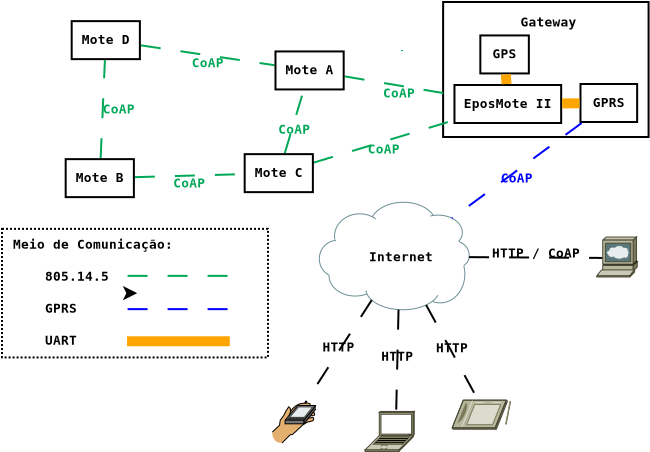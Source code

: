 <?xml version="1.0" encoding="UTF-8"?>
<dia:diagram xmlns:dia="http://www.lysator.liu.se/~alla/dia/">
  <dia:layer name="Background" visible="true" active="true">
    <dia:object type="Cisco - Laptop" version="1" id="O0">
      <dia:attribute name="obj_pos">
        <dia:point val="18.52,28.2"/>
      </dia:attribute>
      <dia:attribute name="obj_bb">
        <dia:rectangle val="18.518,28.199;20.982,30.201"/>
      </dia:attribute>
      <dia:attribute name="meta">
        <dia:composite type="dict"/>
      </dia:attribute>
      <dia:attribute name="elem_corner">
        <dia:point val="18.52,28.2"/>
      </dia:attribute>
      <dia:attribute name="elem_width">
        <dia:real val="2.461"/>
      </dia:attribute>
      <dia:attribute name="elem_height">
        <dia:real val="2"/>
      </dia:attribute>
      <dia:attribute name="line_width">
        <dia:real val="0.1"/>
      </dia:attribute>
      <dia:attribute name="line_colour">
        <dia:color val="#000000"/>
      </dia:attribute>
      <dia:attribute name="fill_colour">
        <dia:color val="#ffffff"/>
      </dia:attribute>
      <dia:attribute name="show_background">
        <dia:boolean val="true"/>
      </dia:attribute>
      <dia:attribute name="line_style">
        <dia:enum val="0"/>
        <dia:real val="1"/>
      </dia:attribute>
      <dia:attribute name="flip_horizontal">
        <dia:boolean val="false"/>
      </dia:attribute>
      <dia:attribute name="flip_vertical">
        <dia:boolean val="false"/>
      </dia:attribute>
      <dia:attribute name="subscale">
        <dia:real val="1"/>
      </dia:attribute>
    </dia:object>
    <dia:object type="Cisco - Cloud White" version="1" id="O1">
      <dia:attribute name="obj_pos">
        <dia:point val="16.239,17.742"/>
      </dia:attribute>
      <dia:attribute name="obj_bb">
        <dia:rectangle val="16.238,17.741;23.732,23.117"/>
      </dia:attribute>
      <dia:attribute name="meta">
        <dia:composite type="dict"/>
      </dia:attribute>
      <dia:attribute name="elem_corner">
        <dia:point val="16.239,17.742"/>
      </dia:attribute>
      <dia:attribute name="elem_width">
        <dia:real val="7.492"/>
      </dia:attribute>
      <dia:attribute name="elem_height">
        <dia:real val="5.374"/>
      </dia:attribute>
      <dia:attribute name="line_width">
        <dia:real val="0.1"/>
      </dia:attribute>
      <dia:attribute name="line_colour">
        <dia:color val="#000000"/>
      </dia:attribute>
      <dia:attribute name="fill_colour">
        <dia:color val="#ffffff"/>
      </dia:attribute>
      <dia:attribute name="show_background">
        <dia:boolean val="true"/>
      </dia:attribute>
      <dia:attribute name="line_style">
        <dia:enum val="0"/>
        <dia:real val="1"/>
      </dia:attribute>
      <dia:attribute name="flip_horizontal">
        <dia:boolean val="false"/>
      </dia:attribute>
      <dia:attribute name="flip_vertical">
        <dia:boolean val="false"/>
      </dia:attribute>
      <dia:attribute name="subscale">
        <dia:real val="1"/>
      </dia:attribute>
    </dia:object>
    <dia:object type="Standard - Line" version="0" id="O2">
      <dia:attribute name="obj_pos">
        <dia:point val="5.303,15.536"/>
      </dia:attribute>
      <dia:attribute name="obj_bb">
        <dia:rectangle val="5.251,10.582;5.569,15.588"/>
      </dia:attribute>
      <dia:attribute name="conn_endpoints">
        <dia:point val="5.303,15.536"/>
        <dia:point val="5.517,10.634"/>
      </dia:attribute>
      <dia:attribute name="numcp">
        <dia:int val="1"/>
      </dia:attribute>
      <dia:attribute name="line_color">
        <dia:color val="#00a858"/>
      </dia:attribute>
      <dia:attribute name="line_style">
        <dia:enum val="1"/>
      </dia:attribute>
      <dia:connections>
        <dia:connection handle="0" to="O25" connection="16"/>
        <dia:connection handle="1" to="O24" connection="16"/>
      </dia:connections>
    </dia:object>
    <dia:object type="Standard - Line" version="0" id="O3">
      <dia:attribute name="obj_pos">
        <dia:point val="7.015,16.486"/>
      </dia:attribute>
      <dia:attribute name="obj_bb">
        <dia:rectangle val="6.964,16.283;12.506,16.537"/>
      </dia:attribute>
      <dia:attribute name="conn_endpoints">
        <dia:point val="7.015,16.486"/>
        <dia:point val="12.455,16.334"/>
      </dia:attribute>
      <dia:attribute name="numcp">
        <dia:int val="1"/>
      </dia:attribute>
      <dia:attribute name="line_color">
        <dia:color val="#00a858"/>
      </dia:attribute>
      <dia:attribute name="line_style">
        <dia:enum val="1"/>
      </dia:attribute>
      <dia:connections>
        <dia:connection handle="0" to="O25" connection="16"/>
        <dia:connection handle="1" to="O26" connection="16"/>
      </dia:connections>
    </dia:object>
    <dia:object type="Standard - Line" version="0" id="O4">
      <dia:attribute name="obj_pos">
        <dia:point val="7.315,9.896"/>
      </dia:attribute>
      <dia:attribute name="obj_bb">
        <dia:rectangle val="7.258,9.839;14.052,10.946"/>
      </dia:attribute>
      <dia:attribute name="conn_endpoints">
        <dia:point val="7.315,9.896"/>
        <dia:point val="13.995,10.889"/>
      </dia:attribute>
      <dia:attribute name="numcp">
        <dia:int val="1"/>
      </dia:attribute>
      <dia:attribute name="line_color">
        <dia:color val="#00a858"/>
      </dia:attribute>
      <dia:attribute name="line_style">
        <dia:enum val="1"/>
      </dia:attribute>
      <dia:connections>
        <dia:connection handle="0" to="O24" connection="16"/>
        <dia:connection handle="1" to="O23" connection="16"/>
      </dia:connections>
    </dia:object>
    <dia:object type="Standard - Line" version="0" id="O5">
      <dia:attribute name="obj_pos">
        <dia:point val="20.197,23.11"/>
      </dia:attribute>
      <dia:attribute name="obj_bb">
        <dia:rectangle val="20.029,23.059;20.248,28.259"/>
      </dia:attribute>
      <dia:attribute name="conn_endpoints">
        <dia:point val="20.197,23.11"/>
        <dia:point val="20.08,28.207"/>
      </dia:attribute>
      <dia:attribute name="numcp">
        <dia:int val="1"/>
      </dia:attribute>
      <dia:attribute name="line_style">
        <dia:enum val="1"/>
      </dia:attribute>
      <dia:connections>
        <dia:connection handle="0" to="O1" connection="14"/>
        <dia:connection handle="1" to="O0" connection="8"/>
      </dia:connections>
    </dia:object>
    <dia:object type="Standard - Text" version="1" id="O6">
      <dia:attribute name="obj_pos">
        <dia:point val="20.258,20.464"/>
      </dia:attribute>
      <dia:attribute name="obj_bb">
        <dia:rectangle val="18.718,20.09;21.798,20.838"/>
      </dia:attribute>
      <dia:attribute name="text">
        <dia:composite type="text">
          <dia:attribute name="string">
            <dia:string>#Internet#</dia:string>
          </dia:attribute>
          <dia:attribute name="font">
            <dia:font family="monospace" style="80" name="Courier-Bold"/>
          </dia:attribute>
          <dia:attribute name="height">
            <dia:real val="0.8"/>
          </dia:attribute>
          <dia:attribute name="pos">
            <dia:point val="20.258,20.685"/>
          </dia:attribute>
          <dia:attribute name="color">
            <dia:color val="#000000"/>
          </dia:attribute>
          <dia:attribute name="alignment">
            <dia:enum val="1"/>
          </dia:attribute>
        </dia:composite>
      </dia:attribute>
      <dia:attribute name="valign">
        <dia:enum val="2"/>
      </dia:attribute>
      <dia:connections>
        <dia:connection handle="0" to="O1" connection="14"/>
      </dia:connections>
    </dia:object>
    <dia:object type="Standard - Box" version="0" id="O7">
      <dia:attribute name="obj_pos">
        <dia:point val="22.427,7.728"/>
      </dia:attribute>
      <dia:attribute name="obj_bb">
        <dia:rectangle val="22.377,7.678;32.75,14.528"/>
      </dia:attribute>
      <dia:attribute name="elem_corner">
        <dia:point val="22.427,7.728"/>
      </dia:attribute>
      <dia:attribute name="elem_width">
        <dia:real val="10.273"/>
      </dia:attribute>
      <dia:attribute name="elem_height">
        <dia:real val="6.75"/>
      </dia:attribute>
      <dia:attribute name="show_background">
        <dia:boolean val="true"/>
      </dia:attribute>
    </dia:object>
    <dia:object type="Flowchart - Box" version="0" id="O8">
      <dia:attribute name="obj_pos">
        <dia:point val="29.295,11.828"/>
      </dia:attribute>
      <dia:attribute name="obj_bb">
        <dia:rectangle val="29.245,11.778;32.178,13.778"/>
      </dia:attribute>
      <dia:attribute name="elem_corner">
        <dia:point val="29.295,11.828"/>
      </dia:attribute>
      <dia:attribute name="elem_width">
        <dia:real val="2.833"/>
      </dia:attribute>
      <dia:attribute name="elem_height">
        <dia:real val="1.9"/>
      </dia:attribute>
      <dia:attribute name="border_width">
        <dia:real val="0.1"/>
      </dia:attribute>
      <dia:attribute name="show_background">
        <dia:boolean val="true"/>
      </dia:attribute>
      <dia:attribute name="padding">
        <dia:real val="0.5"/>
      </dia:attribute>
      <dia:attribute name="text">
        <dia:composite type="text">
          <dia:attribute name="string">
            <dia:string>#GPRS#</dia:string>
          </dia:attribute>
          <dia:attribute name="font">
            <dia:font family="monospace" style="80" name="Courier-Bold"/>
          </dia:attribute>
          <dia:attribute name="height">
            <dia:real val="0.8"/>
          </dia:attribute>
          <dia:attribute name="pos">
            <dia:point val="30.712,12.973"/>
          </dia:attribute>
          <dia:attribute name="color">
            <dia:color val="#000000"/>
          </dia:attribute>
          <dia:attribute name="alignment">
            <dia:enum val="1"/>
          </dia:attribute>
        </dia:composite>
      </dia:attribute>
    </dia:object>
    <dia:object type="Flowchart - Box" version="0" id="O9">
      <dia:attribute name="obj_pos">
        <dia:point val="22.994,11.878"/>
      </dia:attribute>
      <dia:attribute name="obj_bb">
        <dia:rectangle val="22.944,11.828;28.379,13.828"/>
      </dia:attribute>
      <dia:attribute name="elem_corner">
        <dia:point val="22.994,11.878"/>
      </dia:attribute>
      <dia:attribute name="elem_width">
        <dia:real val="5.335"/>
      </dia:attribute>
      <dia:attribute name="elem_height">
        <dia:real val="1.9"/>
      </dia:attribute>
      <dia:attribute name="border_width">
        <dia:real val="0.1"/>
      </dia:attribute>
      <dia:attribute name="show_background">
        <dia:boolean val="true"/>
      </dia:attribute>
      <dia:attribute name="padding">
        <dia:real val="0.5"/>
      </dia:attribute>
      <dia:attribute name="text">
        <dia:composite type="text">
          <dia:attribute name="string">
            <dia:string>#EposMote II#</dia:string>
          </dia:attribute>
          <dia:attribute name="font">
            <dia:font family="monospace" style="80" name="Courier-Bold"/>
          </dia:attribute>
          <dia:attribute name="height">
            <dia:real val="0.8"/>
          </dia:attribute>
          <dia:attribute name="pos">
            <dia:point val="25.662,13.023"/>
          </dia:attribute>
          <dia:attribute name="color">
            <dia:color val="#000000"/>
          </dia:attribute>
          <dia:attribute name="alignment">
            <dia:enum val="1"/>
          </dia:attribute>
        </dia:composite>
      </dia:attribute>
    </dia:object>
    <dia:object type="Standard - Line" version="0" id="O10">
      <dia:attribute name="obj_pos">
        <dia:point val="29.246,12.793"/>
      </dia:attribute>
      <dia:attribute name="obj_bb">
        <dia:rectangle val="28.127,12.54;29.498,13.054"/>
      </dia:attribute>
      <dia:attribute name="conn_endpoints">
        <dia:point val="29.246,12.793"/>
        <dia:point val="28.379,12.801"/>
      </dia:attribute>
      <dia:attribute name="numcp">
        <dia:int val="1"/>
      </dia:attribute>
      <dia:attribute name="line_color">
        <dia:color val="#ffa500"/>
      </dia:attribute>
      <dia:attribute name="line_width">
        <dia:real val="0.5"/>
      </dia:attribute>
      <dia:connections>
        <dia:connection handle="0" to="O8" connection="16"/>
        <dia:connection handle="1" to="O9" connection="16"/>
      </dia:connections>
    </dia:object>
    <dia:object type="Standard - Text" version="1" id="O11">
      <dia:attribute name="obj_pos">
        <dia:point val="27.694,9.103"/>
      </dia:attribute>
      <dia:attribute name="obj_bb">
        <dia:rectangle val="26.347,8.356;29.042,9.103"/>
      </dia:attribute>
      <dia:attribute name="text">
        <dia:composite type="text">
          <dia:attribute name="string">
            <dia:string>#Gateway#</dia:string>
          </dia:attribute>
          <dia:attribute name="font">
            <dia:font family="monospace" style="80" name="Courier-Bold"/>
          </dia:attribute>
          <dia:attribute name="height">
            <dia:real val="0.8"/>
          </dia:attribute>
          <dia:attribute name="pos">
            <dia:point val="27.694,8.951"/>
          </dia:attribute>
          <dia:attribute name="color">
            <dia:color val="#000000"/>
          </dia:attribute>
          <dia:attribute name="alignment">
            <dia:enum val="1"/>
          </dia:attribute>
        </dia:composite>
      </dia:attribute>
      <dia:attribute name="valign">
        <dia:enum val="1"/>
      </dia:attribute>
    </dia:object>
    <dia:object type="Standard - Line" version="0" id="O12">
      <dia:attribute name="obj_pos">
        <dia:point val="14.51,15.286"/>
      </dia:attribute>
      <dia:attribute name="obj_bb">
        <dia:rectangle val="14.447,12.087;15.513,15.348"/>
      </dia:attribute>
      <dia:attribute name="conn_endpoints">
        <dia:point val="14.51,15.286"/>
        <dia:point val="15.45,12.149"/>
      </dia:attribute>
      <dia:attribute name="numcp">
        <dia:int val="1"/>
      </dia:attribute>
      <dia:attribute name="line_color">
        <dia:color val="#00a858"/>
      </dia:attribute>
      <dia:attribute name="line_style">
        <dia:enum val="1"/>
      </dia:attribute>
      <dia:connections>
        <dia:connection handle="0" to="O26" connection="16"/>
        <dia:connection handle="1" to="O23" connection="16"/>
      </dia:connections>
    </dia:object>
    <dia:object type="Standard - Line" version="0" id="O13">
      <dia:attribute name="obj_pos">
        <dia:point val="15.96,15.757"/>
      </dia:attribute>
      <dia:attribute name="obj_bb">
        <dia:rectangle val="15.898,13.584;23.012,15.819"/>
      </dia:attribute>
      <dia:attribute name="conn_endpoints">
        <dia:point val="15.96,15.757"/>
        <dia:point val="22.95,13.647"/>
      </dia:attribute>
      <dia:attribute name="numcp">
        <dia:int val="1"/>
      </dia:attribute>
      <dia:attribute name="line_color">
        <dia:color val="#00a858"/>
      </dia:attribute>
      <dia:attribute name="line_style">
        <dia:enum val="1"/>
      </dia:attribute>
      <dia:connections>
        <dia:connection handle="0" to="O26" connection="16"/>
        <dia:connection handle="1" to="O9" connection="16"/>
      </dia:connections>
    </dia:object>
    <dia:object type="Standard - Line" version="0" id="O14">
      <dia:attribute name="obj_pos">
        <dia:point val="17.505,11.447"/>
      </dia:attribute>
      <dia:attribute name="obj_bb">
        <dia:rectangle val="17.447,11.389;23.002,12.426"/>
      </dia:attribute>
      <dia:attribute name="conn_endpoints">
        <dia:point val="17.505,11.447"/>
        <dia:point val="22.944,12.368"/>
      </dia:attribute>
      <dia:attribute name="numcp">
        <dia:int val="1"/>
      </dia:attribute>
      <dia:attribute name="line_color">
        <dia:color val="#00a858"/>
      </dia:attribute>
      <dia:attribute name="line_style">
        <dia:enum val="1"/>
      </dia:attribute>
      <dia:connections>
        <dia:connection handle="0" to="O23" connection="16"/>
        <dia:connection handle="1" to="O9" connection="16"/>
      </dia:connections>
    </dia:object>
    <dia:object type="Standard - Line" version="0" id="O15">
      <dia:attribute name="obj_pos">
        <dia:point val="29.353,13.777"/>
      </dia:attribute>
      <dia:attribute name="obj_bb">
        <dia:rectangle val="22.803,13.707;29.423,18.611"/>
      </dia:attribute>
      <dia:attribute name="conn_endpoints">
        <dia:point val="29.353,13.777"/>
        <dia:point val="22.873,18.541"/>
      </dia:attribute>
      <dia:attribute name="numcp">
        <dia:int val="1"/>
      </dia:attribute>
      <dia:attribute name="line_color">
        <dia:color val="#0000ff"/>
      </dia:attribute>
      <dia:attribute name="line_style">
        <dia:enum val="1"/>
      </dia:attribute>
      <dia:connections>
        <dia:connection handle="0" to="O8" connection="16"/>
        <dia:connection handle="1" to="O1" connection="14"/>
      </dia:connections>
    </dia:object>
    <dia:object type="Standard - Line" version="0" id="O16">
      <dia:attribute name="obj_pos">
        <dia:point val="20.371,10.133"/>
      </dia:attribute>
      <dia:attribute name="obj_bb">
        <dia:rectangle val="20.321,10.083;20.421,10.233"/>
      </dia:attribute>
      <dia:attribute name="conn_endpoints">
        <dia:point val="20.371,10.133"/>
        <dia:point val="20.371,10.183"/>
      </dia:attribute>
      <dia:attribute name="numcp">
        <dia:int val="1"/>
      </dia:attribute>
      <dia:attribute name="line_color">
        <dia:color val="#00a858"/>
      </dia:attribute>
      <dia:attribute name="line_style">
        <dia:enum val="1"/>
      </dia:attribute>
    </dia:object>
    <dia:object type="Standard - Box" version="0" id="O17">
      <dia:attribute name="obj_pos">
        <dia:point val="0.371,19.071"/>
      </dia:attribute>
      <dia:attribute name="obj_bb">
        <dia:rectangle val="0.321,19.021;13.721,25.55"/>
      </dia:attribute>
      <dia:attribute name="elem_corner">
        <dia:point val="0.371,19.071"/>
      </dia:attribute>
      <dia:attribute name="elem_width">
        <dia:real val="13.3"/>
      </dia:attribute>
      <dia:attribute name="elem_height">
        <dia:real val="6.429"/>
      </dia:attribute>
      <dia:attribute name="show_background">
        <dia:boolean val="true"/>
      </dia:attribute>
      <dia:attribute name="line_style">
        <dia:enum val="4"/>
      </dia:attribute>
    </dia:object>
    <dia:object type="Standard - Text" version="1" id="O18">
      <dia:attribute name="obj_pos">
        <dia:point val="7.021,22.285"/>
      </dia:attribute>
      <dia:attribute name="obj_bb">
        <dia:rectangle val="7.021,21.69;7.021,22.438"/>
      </dia:attribute>
      <dia:attribute name="text">
        <dia:composite type="text">
          <dia:attribute name="string">
            <dia:string>##</dia:string>
          </dia:attribute>
          <dia:attribute name="font">
            <dia:font family="sans" style="0" name="Helvetica"/>
          </dia:attribute>
          <dia:attribute name="height">
            <dia:real val="0.8"/>
          </dia:attribute>
          <dia:attribute name="pos">
            <dia:point val="7.021,22.285"/>
          </dia:attribute>
          <dia:attribute name="color">
            <dia:color val="#000000"/>
          </dia:attribute>
          <dia:attribute name="alignment">
            <dia:enum val="0"/>
          </dia:attribute>
        </dia:composite>
      </dia:attribute>
      <dia:attribute name="valign">
        <dia:enum val="3"/>
      </dia:attribute>
      <dia:connections>
        <dia:connection handle="0" to="O17" connection="8"/>
      </dia:connections>
    </dia:object>
    <dia:object type="Standard - Text" version="1" id="O19">
      <dia:attribute name="obj_pos">
        <dia:point val="0.921,20.071"/>
      </dia:attribute>
      <dia:attribute name="obj_bb">
        <dia:rectangle val="0.921,19.476;8.621,25.023"/>
      </dia:attribute>
      <dia:attribute name="text">
        <dia:composite type="text">
          <dia:attribute name="string">
            <dia:string>#Meio de Comunicação:

    805.14.5

    GPRS

    UART#</dia:string>
          </dia:attribute>
          <dia:attribute name="font">
            <dia:font family="monospace" style="80" name="Courier-Bold"/>
          </dia:attribute>
          <dia:attribute name="height">
            <dia:real val="0.8"/>
          </dia:attribute>
          <dia:attribute name="pos">
            <dia:point val="0.921,20.071"/>
          </dia:attribute>
          <dia:attribute name="color">
            <dia:color val="#000000"/>
          </dia:attribute>
          <dia:attribute name="alignment">
            <dia:enum val="0"/>
          </dia:attribute>
        </dia:composite>
      </dia:attribute>
      <dia:attribute name="valign">
        <dia:enum val="3"/>
      </dia:attribute>
    </dia:object>
    <dia:object type="Standard - Line" version="0" id="O20">
      <dia:attribute name="obj_pos">
        <dia:point val="6.622,24.691"/>
      </dia:attribute>
      <dia:attribute name="obj_bb">
        <dia:rectangle val="6.372,24.44;12.011,24.941"/>
      </dia:attribute>
      <dia:attribute name="conn_endpoints">
        <dia:point val="6.622,24.691"/>
        <dia:point val="11.761,24.69"/>
      </dia:attribute>
      <dia:attribute name="numcp">
        <dia:int val="1"/>
      </dia:attribute>
      <dia:attribute name="line_color">
        <dia:color val="#ffa500"/>
      </dia:attribute>
      <dia:attribute name="line_width">
        <dia:real val="0.5"/>
      </dia:attribute>
    </dia:object>
    <dia:object type="Standard - Line" version="0" id="O21">
      <dia:attribute name="obj_pos">
        <dia:point val="6.651,23.084"/>
      </dia:attribute>
      <dia:attribute name="obj_bb">
        <dia:rectangle val="6.601,23.033;11.841,23.134"/>
      </dia:attribute>
      <dia:attribute name="conn_endpoints">
        <dia:point val="6.651,23.084"/>
        <dia:point val="11.79,23.083"/>
      </dia:attribute>
      <dia:attribute name="numcp">
        <dia:int val="1"/>
      </dia:attribute>
      <dia:attribute name="line_color">
        <dia:color val="#0000ff"/>
      </dia:attribute>
      <dia:attribute name="line_style">
        <dia:enum val="1"/>
      </dia:attribute>
    </dia:object>
    <dia:object type="Standard - Line" version="0" id="O22">
      <dia:attribute name="obj_pos">
        <dia:point val="6.651,21.422"/>
      </dia:attribute>
      <dia:attribute name="obj_bb">
        <dia:rectangle val="6.601,21.371;11.841,21.472"/>
      </dia:attribute>
      <dia:attribute name="conn_endpoints">
        <dia:point val="6.651,21.422"/>
        <dia:point val="11.79,21.421"/>
      </dia:attribute>
      <dia:attribute name="numcp">
        <dia:int val="1"/>
      </dia:attribute>
      <dia:attribute name="line_color">
        <dia:color val="#00a858"/>
      </dia:attribute>
      <dia:attribute name="line_style">
        <dia:enum val="1"/>
      </dia:attribute>
    </dia:object>
    <dia:object type="Flowchart - Box" version="0" id="O23">
      <dia:attribute name="obj_pos">
        <dia:point val="14.045,10.2"/>
      </dia:attribute>
      <dia:attribute name="obj_bb">
        <dia:rectangle val="13.995,10.15;17.505,12.15"/>
      </dia:attribute>
      <dia:attribute name="elem_corner">
        <dia:point val="14.045,10.2"/>
      </dia:attribute>
      <dia:attribute name="elem_width">
        <dia:real val="3.41"/>
      </dia:attribute>
      <dia:attribute name="elem_height">
        <dia:real val="1.9"/>
      </dia:attribute>
      <dia:attribute name="border_width">
        <dia:real val="0.1"/>
      </dia:attribute>
      <dia:attribute name="show_background">
        <dia:boolean val="true"/>
      </dia:attribute>
      <dia:attribute name="padding">
        <dia:real val="0.5"/>
      </dia:attribute>
      <dia:attribute name="text">
        <dia:composite type="text">
          <dia:attribute name="string">
            <dia:string>#Mote A#</dia:string>
          </dia:attribute>
          <dia:attribute name="font">
            <dia:font family="monospace" style="80" name="Courier-Bold"/>
          </dia:attribute>
          <dia:attribute name="height">
            <dia:real val="0.8"/>
          </dia:attribute>
          <dia:attribute name="pos">
            <dia:point val="15.75,11.345"/>
          </dia:attribute>
          <dia:attribute name="color">
            <dia:color val="#000000"/>
          </dia:attribute>
          <dia:attribute name="alignment">
            <dia:enum val="1"/>
          </dia:attribute>
        </dia:composite>
      </dia:attribute>
    </dia:object>
    <dia:object type="Flowchart - Box" version="0" id="O24">
      <dia:attribute name="obj_pos">
        <dia:point val="3.855,8.685"/>
      </dia:attribute>
      <dia:attribute name="obj_bb">
        <dia:rectangle val="3.805,8.635;7.315,10.635"/>
      </dia:attribute>
      <dia:attribute name="elem_corner">
        <dia:point val="3.855,8.685"/>
      </dia:attribute>
      <dia:attribute name="elem_width">
        <dia:real val="3.41"/>
      </dia:attribute>
      <dia:attribute name="elem_height">
        <dia:real val="1.9"/>
      </dia:attribute>
      <dia:attribute name="border_width">
        <dia:real val="0.1"/>
      </dia:attribute>
      <dia:attribute name="show_background">
        <dia:boolean val="true"/>
      </dia:attribute>
      <dia:attribute name="padding">
        <dia:real val="0.5"/>
      </dia:attribute>
      <dia:attribute name="text">
        <dia:composite type="text">
          <dia:attribute name="string">
            <dia:string>#Mote D#</dia:string>
          </dia:attribute>
          <dia:attribute name="font">
            <dia:font family="monospace" style="80" name="Courier-Bold"/>
          </dia:attribute>
          <dia:attribute name="height">
            <dia:real val="0.8"/>
          </dia:attribute>
          <dia:attribute name="pos">
            <dia:point val="5.56,9.83"/>
          </dia:attribute>
          <dia:attribute name="color">
            <dia:color val="#000000"/>
          </dia:attribute>
          <dia:attribute name="alignment">
            <dia:enum val="1"/>
          </dia:attribute>
        </dia:composite>
      </dia:attribute>
    </dia:object>
    <dia:object type="Flowchart - Box" version="0" id="O25">
      <dia:attribute name="obj_pos">
        <dia:point val="3.555,15.585"/>
      </dia:attribute>
      <dia:attribute name="obj_bb">
        <dia:rectangle val="3.505,15.535;7.015,17.535"/>
      </dia:attribute>
      <dia:attribute name="elem_corner">
        <dia:point val="3.555,15.585"/>
      </dia:attribute>
      <dia:attribute name="elem_width">
        <dia:real val="3.41"/>
      </dia:attribute>
      <dia:attribute name="elem_height">
        <dia:real val="1.9"/>
      </dia:attribute>
      <dia:attribute name="border_width">
        <dia:real val="0.1"/>
      </dia:attribute>
      <dia:attribute name="show_background">
        <dia:boolean val="true"/>
      </dia:attribute>
      <dia:attribute name="padding">
        <dia:real val="0.5"/>
      </dia:attribute>
      <dia:attribute name="text">
        <dia:composite type="text">
          <dia:attribute name="string">
            <dia:string>#Mote B#</dia:string>
          </dia:attribute>
          <dia:attribute name="font">
            <dia:font family="monospace" style="80" name="Courier-Bold"/>
          </dia:attribute>
          <dia:attribute name="height">
            <dia:real val="0.8"/>
          </dia:attribute>
          <dia:attribute name="pos">
            <dia:point val="5.26,16.73"/>
          </dia:attribute>
          <dia:attribute name="color">
            <dia:color val="#000000"/>
          </dia:attribute>
          <dia:attribute name="alignment">
            <dia:enum val="1"/>
          </dia:attribute>
        </dia:composite>
      </dia:attribute>
    </dia:object>
    <dia:object type="Flowchart - Box" version="0" id="O26">
      <dia:attribute name="obj_pos">
        <dia:point val="12.505,15.335"/>
      </dia:attribute>
      <dia:attribute name="obj_bb">
        <dia:rectangle val="12.455,15.285;15.965,17.285"/>
      </dia:attribute>
      <dia:attribute name="elem_corner">
        <dia:point val="12.505,15.335"/>
      </dia:attribute>
      <dia:attribute name="elem_width">
        <dia:real val="3.41"/>
      </dia:attribute>
      <dia:attribute name="elem_height">
        <dia:real val="1.9"/>
      </dia:attribute>
      <dia:attribute name="border_width">
        <dia:real val="0.1"/>
      </dia:attribute>
      <dia:attribute name="show_background">
        <dia:boolean val="true"/>
      </dia:attribute>
      <dia:attribute name="padding">
        <dia:real val="0.5"/>
      </dia:attribute>
      <dia:attribute name="text">
        <dia:composite type="text">
          <dia:attribute name="string">
            <dia:string>#Mote C#</dia:string>
          </dia:attribute>
          <dia:attribute name="font">
            <dia:font family="monospace" style="80" name="Courier-Bold"/>
          </dia:attribute>
          <dia:attribute name="height">
            <dia:real val="0.8"/>
          </dia:attribute>
          <dia:attribute name="pos">
            <dia:point val="14.21,16.48"/>
          </dia:attribute>
          <dia:attribute name="color">
            <dia:color val="#000000"/>
          </dia:attribute>
          <dia:attribute name="alignment">
            <dia:enum val="1"/>
          </dia:attribute>
        </dia:composite>
      </dia:attribute>
    </dia:object>
    <dia:object type="Flowchart - Box" version="0" id="O27">
      <dia:attribute name="obj_pos">
        <dia:point val="24.288,9.4"/>
      </dia:attribute>
      <dia:attribute name="obj_bb">
        <dia:rectangle val="24.238,9.35;26.762,11.35"/>
      </dia:attribute>
      <dia:attribute name="elem_corner">
        <dia:point val="24.288,9.4"/>
      </dia:attribute>
      <dia:attribute name="elem_width">
        <dia:real val="2.425"/>
      </dia:attribute>
      <dia:attribute name="elem_height">
        <dia:real val="1.9"/>
      </dia:attribute>
      <dia:attribute name="border_width">
        <dia:real val="0.1"/>
      </dia:attribute>
      <dia:attribute name="show_background">
        <dia:boolean val="true"/>
      </dia:attribute>
      <dia:attribute name="padding">
        <dia:real val="0.5"/>
      </dia:attribute>
      <dia:attribute name="text">
        <dia:composite type="text">
          <dia:attribute name="string">
            <dia:string>#GPS#</dia:string>
          </dia:attribute>
          <dia:attribute name="font">
            <dia:font family="monospace" style="80" name="Courier-Bold"/>
          </dia:attribute>
          <dia:attribute name="height">
            <dia:real val="0.8"/>
          </dia:attribute>
          <dia:attribute name="pos">
            <dia:point val="25.5,10.545"/>
          </dia:attribute>
          <dia:attribute name="color">
            <dia:color val="#000000"/>
          </dia:attribute>
          <dia:attribute name="alignment">
            <dia:enum val="1"/>
          </dia:attribute>
        </dia:composite>
      </dia:attribute>
    </dia:object>
    <dia:object type="Standard - Line" version="0" id="O28">
      <dia:attribute name="obj_pos">
        <dia:point val="25.565,11.35"/>
      </dia:attribute>
      <dia:attribute name="obj_bb">
        <dia:rectangle val="25.299,11.084;25.862,12.094"/>
      </dia:attribute>
      <dia:attribute name="conn_endpoints">
        <dia:point val="25.565,11.35"/>
        <dia:point val="25.596,11.828"/>
      </dia:attribute>
      <dia:attribute name="numcp">
        <dia:int val="1"/>
      </dia:attribute>
      <dia:attribute name="line_color">
        <dia:color val="#ffa500"/>
      </dia:attribute>
      <dia:attribute name="line_width">
        <dia:real val="0.5"/>
      </dia:attribute>
      <dia:connections>
        <dia:connection handle="0" to="O27" connection="16"/>
        <dia:connection handle="1" to="O9" connection="16"/>
      </dia:connections>
    </dia:object>
    <dia:object type="Standard - Text" version="1" id="O29">
      <dia:attribute name="obj_pos">
        <dia:point val="9.735,16.41"/>
      </dia:attribute>
      <dia:attribute name="obj_bb">
        <dia:rectangle val="8.965,16.41;10.505,17.157"/>
      </dia:attribute>
      <dia:attribute name="text">
        <dia:composite type="text">
          <dia:attribute name="string">
            <dia:string>#CoAP#</dia:string>
          </dia:attribute>
          <dia:attribute name="font">
            <dia:font family="monospace" style="80" name="Courier-Bold"/>
          </dia:attribute>
          <dia:attribute name="height">
            <dia:real val="0.8"/>
          </dia:attribute>
          <dia:attribute name="pos">
            <dia:point val="9.735,17.005"/>
          </dia:attribute>
          <dia:attribute name="color">
            <dia:color val="#00a858"/>
          </dia:attribute>
          <dia:attribute name="alignment">
            <dia:enum val="1"/>
          </dia:attribute>
        </dia:composite>
      </dia:attribute>
      <dia:attribute name="valign">
        <dia:enum val="0"/>
      </dia:attribute>
      <dia:connections>
        <dia:connection handle="0" to="O3" connection="0"/>
      </dia:connections>
    </dia:object>
    <dia:object type="Standard - Text" version="1" id="O30">
      <dia:attribute name="obj_pos">
        <dia:point val="10.655,10.393"/>
      </dia:attribute>
      <dia:attribute name="obj_bb">
        <dia:rectangle val="9.885,10.393;11.425,11.14"/>
      </dia:attribute>
      <dia:attribute name="text">
        <dia:composite type="text">
          <dia:attribute name="string">
            <dia:string>#CoAP#</dia:string>
          </dia:attribute>
          <dia:attribute name="font">
            <dia:font family="monospace" style="80" name="Courier-Bold"/>
          </dia:attribute>
          <dia:attribute name="height">
            <dia:real val="0.8"/>
          </dia:attribute>
          <dia:attribute name="pos">
            <dia:point val="10.655,10.988"/>
          </dia:attribute>
          <dia:attribute name="color">
            <dia:color val="#00a858"/>
          </dia:attribute>
          <dia:attribute name="alignment">
            <dia:enum val="1"/>
          </dia:attribute>
        </dia:composite>
      </dia:attribute>
      <dia:attribute name="valign">
        <dia:enum val="0"/>
      </dia:attribute>
      <dia:connections>
        <dia:connection handle="0" to="O4" connection="0"/>
      </dia:connections>
    </dia:object>
    <dia:object type="Standard - Text" version="1" id="O31">
      <dia:attribute name="obj_pos">
        <dia:point val="5.41,13.085"/>
      </dia:attribute>
      <dia:attribute name="obj_bb">
        <dia:rectangle val="5.41,12.711;6.95,13.459"/>
      </dia:attribute>
      <dia:attribute name="text">
        <dia:composite type="text">
          <dia:attribute name="string">
            <dia:string>#CoAP#</dia:string>
          </dia:attribute>
          <dia:attribute name="font">
            <dia:font family="monospace" style="80" name="Courier-Bold"/>
          </dia:attribute>
          <dia:attribute name="height">
            <dia:real val="0.8"/>
          </dia:attribute>
          <dia:attribute name="pos">
            <dia:point val="5.41,13.306"/>
          </dia:attribute>
          <dia:attribute name="color">
            <dia:color val="#00a858"/>
          </dia:attribute>
          <dia:attribute name="alignment">
            <dia:enum val="0"/>
          </dia:attribute>
        </dia:composite>
      </dia:attribute>
      <dia:attribute name="valign">
        <dia:enum val="2"/>
      </dia:attribute>
      <dia:connections>
        <dia:connection handle="0" to="O2" connection="0"/>
      </dia:connections>
    </dia:object>
    <dia:object type="Standard - Text" version="1" id="O32">
      <dia:attribute name="obj_pos">
        <dia:point val="14.98,13.717"/>
      </dia:attribute>
      <dia:attribute name="obj_bb">
        <dia:rectangle val="14.21,13.717;15.75,14.465"/>
      </dia:attribute>
      <dia:attribute name="text">
        <dia:composite type="text">
          <dia:attribute name="string">
            <dia:string>#CoAP#</dia:string>
          </dia:attribute>
          <dia:attribute name="font">
            <dia:font family="monospace" style="80" name="Courier-Bold"/>
          </dia:attribute>
          <dia:attribute name="height">
            <dia:real val="0.8"/>
          </dia:attribute>
          <dia:attribute name="pos">
            <dia:point val="14.98,14.312"/>
          </dia:attribute>
          <dia:attribute name="color">
            <dia:color val="#00a858"/>
          </dia:attribute>
          <dia:attribute name="alignment">
            <dia:enum val="1"/>
          </dia:attribute>
        </dia:composite>
      </dia:attribute>
      <dia:attribute name="valign">
        <dia:enum val="0"/>
      </dia:attribute>
      <dia:connections>
        <dia:connection handle="0" to="O12" connection="0"/>
      </dia:connections>
    </dia:object>
    <dia:object type="Standard - Text" version="1" id="O33">
      <dia:attribute name="obj_pos">
        <dia:point val="20.224,11.908"/>
      </dia:attribute>
      <dia:attribute name="obj_bb">
        <dia:rectangle val="19.454,11.908;20.994,12.655"/>
      </dia:attribute>
      <dia:attribute name="text">
        <dia:composite type="text">
          <dia:attribute name="string">
            <dia:string>#CoAP#</dia:string>
          </dia:attribute>
          <dia:attribute name="font">
            <dia:font family="monospace" style="80" name="Courier-Bold"/>
          </dia:attribute>
          <dia:attribute name="height">
            <dia:real val="0.8"/>
          </dia:attribute>
          <dia:attribute name="pos">
            <dia:point val="20.224,12.502"/>
          </dia:attribute>
          <dia:attribute name="color">
            <dia:color val="#00a858"/>
          </dia:attribute>
          <dia:attribute name="alignment">
            <dia:enum val="1"/>
          </dia:attribute>
        </dia:composite>
      </dia:attribute>
      <dia:attribute name="valign">
        <dia:enum val="0"/>
      </dia:attribute>
      <dia:connections>
        <dia:connection handle="0" to="O14" connection="0"/>
      </dia:connections>
    </dia:object>
    <dia:object type="Standard - Text" version="1" id="O34">
      <dia:attribute name="obj_pos">
        <dia:point val="19.455,14.702"/>
      </dia:attribute>
      <dia:attribute name="obj_bb">
        <dia:rectangle val="18.685,14.702;20.225,15.449"/>
      </dia:attribute>
      <dia:attribute name="text">
        <dia:composite type="text">
          <dia:attribute name="string">
            <dia:string>#CoAP#</dia:string>
          </dia:attribute>
          <dia:attribute name="font">
            <dia:font family="monospace" style="80" name="Courier-Bold"/>
          </dia:attribute>
          <dia:attribute name="height">
            <dia:real val="0.8"/>
          </dia:attribute>
          <dia:attribute name="pos">
            <dia:point val="19.455,15.297"/>
          </dia:attribute>
          <dia:attribute name="color">
            <dia:color val="#00a858"/>
          </dia:attribute>
          <dia:attribute name="alignment">
            <dia:enum val="1"/>
          </dia:attribute>
        </dia:composite>
      </dia:attribute>
      <dia:attribute name="valign">
        <dia:enum val="0"/>
      </dia:attribute>
      <dia:connections>
        <dia:connection handle="0" to="O13" connection="0"/>
      </dia:connections>
    </dia:object>
    <dia:object type="Standard - Text" version="1" id="O35">
      <dia:attribute name="obj_pos">
        <dia:point val="26.113,16.159"/>
      </dia:attribute>
      <dia:attribute name="obj_bb">
        <dia:rectangle val="25.343,16.159;26.883,16.907"/>
      </dia:attribute>
      <dia:attribute name="text">
        <dia:composite type="text">
          <dia:attribute name="string">
            <dia:string>#CoAP#</dia:string>
          </dia:attribute>
          <dia:attribute name="font">
            <dia:font family="monospace" style="80" name="Courier-Bold"/>
          </dia:attribute>
          <dia:attribute name="height">
            <dia:real val="0.8"/>
          </dia:attribute>
          <dia:attribute name="pos">
            <dia:point val="26.113,16.754"/>
          </dia:attribute>
          <dia:attribute name="color">
            <dia:color val="#0000ff"/>
          </dia:attribute>
          <dia:attribute name="alignment">
            <dia:enum val="1"/>
          </dia:attribute>
        </dia:composite>
      </dia:attribute>
      <dia:attribute name="valign">
        <dia:enum val="0"/>
      </dia:attribute>
      <dia:connections>
        <dia:connection handle="0" to="O15" connection="0"/>
      </dia:connections>
    </dia:object>
    <dia:object type="Standard - Text" version="1" id="O36">
      <dia:attribute name="obj_pos">
        <dia:point val="20.139,25.659"/>
      </dia:attribute>
      <dia:attribute name="obj_bb">
        <dia:rectangle val="19.369,25.064;20.909,25.811"/>
      </dia:attribute>
      <dia:attribute name="text">
        <dia:composite type="text">
          <dia:attribute name="string">
            <dia:string>#HTTP#</dia:string>
          </dia:attribute>
          <dia:attribute name="font">
            <dia:font family="monospace" style="80" name="Courier-Bold"/>
          </dia:attribute>
          <dia:attribute name="height">
            <dia:real val="0.8"/>
          </dia:attribute>
          <dia:attribute name="pos">
            <dia:point val="20.139,25.659"/>
          </dia:attribute>
          <dia:attribute name="color">
            <dia:color val="#000000"/>
          </dia:attribute>
          <dia:attribute name="alignment">
            <dia:enum val="1"/>
          </dia:attribute>
        </dia:composite>
      </dia:attribute>
      <dia:attribute name="valign">
        <dia:enum val="3"/>
      </dia:attribute>
      <dia:connections>
        <dia:connection handle="0" to="O5" connection="0"/>
      </dia:connections>
    </dia:object>
    <dia:object type="Standard - Line" version="0" id="O37">
      <dia:attribute name="obj_pos">
        <dia:point val="7.021,22.285"/>
      </dia:attribute>
      <dia:attribute name="obj_bb">
        <dia:rectangle val="6.409,21.924;7.133,22.647"/>
      </dia:attribute>
      <dia:attribute name="conn_endpoints">
        <dia:point val="7.021,22.285"/>
        <dia:point val="7.021,22.285"/>
      </dia:attribute>
      <dia:attribute name="numcp">
        <dia:int val="1"/>
      </dia:attribute>
      <dia:attribute name="end_arrow">
        <dia:enum val="22"/>
      </dia:attribute>
      <dia:attribute name="end_arrow_length">
        <dia:real val="0.5"/>
      </dia:attribute>
      <dia:attribute name="end_arrow_width">
        <dia:real val="0.5"/>
      </dia:attribute>
      <dia:connections>
        <dia:connection handle="0" to="O17" connection="8"/>
        <dia:connection handle="1" to="O17" connection="8"/>
      </dia:connections>
    </dia:object>
    <dia:object type="Standard - Line" version="0" id="O38">
      <dia:attribute name="obj_pos">
        <dia:point val="23.724,20.485"/>
      </dia:attribute>
      <dia:attribute name="obj_bb">
        <dia:rectangle val="23.674,20.434;30.458,20.575"/>
      </dia:attribute>
      <dia:attribute name="conn_endpoints">
        <dia:point val="23.724,20.485"/>
        <dia:point val="30.407,20.525"/>
      </dia:attribute>
      <dia:attribute name="numcp">
        <dia:int val="1"/>
      </dia:attribute>
      <dia:attribute name="line_style">
        <dia:enum val="1"/>
      </dia:attribute>
      <dia:connections>
        <dia:connection handle="0" to="O1" connection="14"/>
        <dia:connection handle="1" to="O40" connection="9"/>
      </dia:connections>
    </dia:object>
    <dia:object type="Standard - Text" version="1" id="O39">
      <dia:attribute name="obj_pos">
        <dia:point val="27.066,20.505"/>
      </dia:attribute>
      <dia:attribute name="obj_bb">
        <dia:rectangle val="24.948,19.91;29.183,20.657"/>
      </dia:attribute>
      <dia:attribute name="text">
        <dia:composite type="text">
          <dia:attribute name="string">
            <dia:string>#HTTP / CoAP#</dia:string>
          </dia:attribute>
          <dia:attribute name="font">
            <dia:font family="monospace" style="80" name="Courier-Bold"/>
          </dia:attribute>
          <dia:attribute name="height">
            <dia:real val="0.8"/>
          </dia:attribute>
          <dia:attribute name="pos">
            <dia:point val="27.066,20.505"/>
          </dia:attribute>
          <dia:attribute name="color">
            <dia:color val="#000000"/>
          </dia:attribute>
          <dia:attribute name="alignment">
            <dia:enum val="1"/>
          </dia:attribute>
        </dia:composite>
      </dia:attribute>
      <dia:attribute name="valign">
        <dia:enum val="3"/>
      </dia:attribute>
      <dia:connections>
        <dia:connection handle="0" to="O38" connection="0"/>
      </dia:connections>
    </dia:object>
    <dia:object type="Cisco - WWW server" version="1" id="O40">
      <dia:attribute name="obj_pos">
        <dia:point val="30.109,19.478"/>
      </dia:attribute>
      <dia:attribute name="obj_bb">
        <dia:rectangle val="30.108,19.477;32.134,21.479"/>
      </dia:attribute>
      <dia:attribute name="meta">
        <dia:composite type="dict"/>
      </dia:attribute>
      <dia:attribute name="elem_corner">
        <dia:point val="30.109,19.478"/>
      </dia:attribute>
      <dia:attribute name="elem_width">
        <dia:real val="2.024"/>
      </dia:attribute>
      <dia:attribute name="elem_height">
        <dia:real val="2.0"/>
      </dia:attribute>
      <dia:attribute name="line_width">
        <dia:real val="0.1"/>
      </dia:attribute>
      <dia:attribute name="line_colour">
        <dia:color val="#000000"/>
      </dia:attribute>
      <dia:attribute name="fill_colour">
        <dia:color val="#ffffff"/>
      </dia:attribute>
      <dia:attribute name="show_background">
        <dia:boolean val="true"/>
      </dia:attribute>
      <dia:attribute name="line_style">
        <dia:enum val="0"/>
        <dia:real val="1"/>
      </dia:attribute>
      <dia:attribute name="flip_horizontal">
        <dia:boolean val="false"/>
      </dia:attribute>
      <dia:attribute name="flip_vertical">
        <dia:boolean val="false"/>
      </dia:attribute>
      <dia:attribute name="subscale">
        <dia:real val="1"/>
      </dia:attribute>
    </dia:object>
    <dia:object type="Cisco - Tablet" version="1" id="O41">
      <dia:attribute name="obj_pos">
        <dia:point val="22.869,27.628"/>
      </dia:attribute>
      <dia:attribute name="obj_bb">
        <dia:rectangle val="22.825,27.598;25.826,29.103"/>
      </dia:attribute>
      <dia:attribute name="meta">
        <dia:composite type="dict"/>
      </dia:attribute>
      <dia:attribute name="elem_corner">
        <dia:point val="22.869,27.628"/>
      </dia:attribute>
      <dia:attribute name="elem_width">
        <dia:real val="2.927"/>
      </dia:attribute>
      <dia:attribute name="elem_height">
        <dia:real val="1.462"/>
      </dia:attribute>
      <dia:attribute name="line_width">
        <dia:real val="0.1"/>
      </dia:attribute>
      <dia:attribute name="line_colour">
        <dia:color val="#000000"/>
      </dia:attribute>
      <dia:attribute name="fill_colour">
        <dia:color val="#ffffff"/>
      </dia:attribute>
      <dia:attribute name="show_background">
        <dia:boolean val="true"/>
      </dia:attribute>
      <dia:attribute name="line_style">
        <dia:enum val="0"/>
        <dia:real val="1"/>
      </dia:attribute>
      <dia:attribute name="flip_horizontal">
        <dia:boolean val="false"/>
      </dia:attribute>
      <dia:attribute name="flip_vertical">
        <dia:boolean val="false"/>
      </dia:attribute>
      <dia:attribute name="subscale">
        <dia:real val="1"/>
      </dia:attribute>
    </dia:object>
    <dia:object type="Standard - Line" version="0" id="O42">
      <dia:attribute name="obj_pos">
        <dia:point val="21.578,22.878"/>
      </dia:attribute>
      <dia:attribute name="obj_bb">
        <dia:rectangle val="21.51,22.81;24.229,27.673"/>
      </dia:attribute>
      <dia:attribute name="conn_endpoints">
        <dia:point val="21.578,22.878"/>
        <dia:point val="24.161,27.605"/>
      </dia:attribute>
      <dia:attribute name="numcp">
        <dia:int val="1"/>
      </dia:attribute>
      <dia:attribute name="line_style">
        <dia:enum val="1"/>
      </dia:attribute>
      <dia:connections>
        <dia:connection handle="0" to="O1" connection="14"/>
        <dia:connection handle="1" to="O41" connection="9"/>
      </dia:connections>
    </dia:object>
    <dia:object type="Standard - Text" version="1" id="O43">
      <dia:attribute name="obj_pos">
        <dia:point val="22.869,25.242"/>
      </dia:attribute>
      <dia:attribute name="obj_bb">
        <dia:rectangle val="22.099,24.647;23.639,25.394"/>
      </dia:attribute>
      <dia:attribute name="text">
        <dia:composite type="text">
          <dia:attribute name="string">
            <dia:string>#HTTP#</dia:string>
          </dia:attribute>
          <dia:attribute name="font">
            <dia:font family="monospace" style="80" name="Courier-Bold"/>
          </dia:attribute>
          <dia:attribute name="height">
            <dia:real val="0.8"/>
          </dia:attribute>
          <dia:attribute name="pos">
            <dia:point val="22.869,25.242"/>
          </dia:attribute>
          <dia:attribute name="color">
            <dia:color val="#000000"/>
          </dia:attribute>
          <dia:attribute name="alignment">
            <dia:enum val="1"/>
          </dia:attribute>
        </dia:composite>
      </dia:attribute>
      <dia:attribute name="valign">
        <dia:enum val="3"/>
      </dia:attribute>
      <dia:connections>
        <dia:connection handle="0" to="O42" connection="0"/>
      </dia:connections>
    </dia:object>
    <dia:object type="Cisco - Newton" version="1" id="O44">
      <dia:attribute name="obj_pos">
        <dia:point val="13.877,27.778"/>
      </dia:attribute>
      <dia:attribute name="obj_bb">
        <dia:rectangle val="13.876,27.778;16.066,29.779"/>
      </dia:attribute>
      <dia:attribute name="meta">
        <dia:composite type="dict"/>
      </dia:attribute>
      <dia:attribute name="elem_corner">
        <dia:point val="13.877,27.778"/>
      </dia:attribute>
      <dia:attribute name="elem_width">
        <dia:real val="2.188"/>
      </dia:attribute>
      <dia:attribute name="elem_height">
        <dia:real val="2.0"/>
      </dia:attribute>
      <dia:attribute name="line_width">
        <dia:real val="0.1"/>
      </dia:attribute>
      <dia:attribute name="line_colour">
        <dia:color val="#000000"/>
      </dia:attribute>
      <dia:attribute name="fill_colour">
        <dia:color val="#ffffff"/>
      </dia:attribute>
      <dia:attribute name="show_background">
        <dia:boolean val="true"/>
      </dia:attribute>
      <dia:attribute name="line_style">
        <dia:enum val="0"/>
        <dia:real val="1"/>
      </dia:attribute>
      <dia:attribute name="flip_horizontal">
        <dia:boolean val="false"/>
      </dia:attribute>
      <dia:attribute name="flip_vertical">
        <dia:boolean val="false"/>
      </dia:attribute>
      <dia:attribute name="subscale">
        <dia:real val="1"/>
      </dia:attribute>
    </dia:object>
    <dia:object type="Standard - Line" version="0" id="O45">
      <dia:attribute name="obj_pos">
        <dia:point val="18.857,22.631"/>
      </dia:attribute>
      <dia:attribute name="obj_bb">
        <dia:rectangle val="15.457,22.562;18.926,27.855"/>
      </dia:attribute>
      <dia:attribute name="conn_endpoints">
        <dia:point val="18.857,22.631"/>
        <dia:point val="15.526,27.785"/>
      </dia:attribute>
      <dia:attribute name="numcp">
        <dia:int val="1"/>
      </dia:attribute>
      <dia:attribute name="line_style">
        <dia:enum val="1"/>
      </dia:attribute>
      <dia:connections>
        <dia:connection handle="0" to="O1" connection="14"/>
        <dia:connection handle="1" to="O44" connection="9"/>
      </dia:connections>
    </dia:object>
    <dia:object type="Standard - Text" version="1" id="O46">
      <dia:attribute name="obj_pos">
        <dia:point val="17.192,25.208"/>
      </dia:attribute>
      <dia:attribute name="obj_bb">
        <dia:rectangle val="16.422,24.613;17.962,25.361"/>
      </dia:attribute>
      <dia:attribute name="text">
        <dia:composite type="text">
          <dia:attribute name="string">
            <dia:string>#HTTP#</dia:string>
          </dia:attribute>
          <dia:attribute name="font">
            <dia:font family="monospace" style="80" name="Courier-Bold"/>
          </dia:attribute>
          <dia:attribute name="height">
            <dia:real val="0.8"/>
          </dia:attribute>
          <dia:attribute name="pos">
            <dia:point val="17.192,25.208"/>
          </dia:attribute>
          <dia:attribute name="color">
            <dia:color val="#000000"/>
          </dia:attribute>
          <dia:attribute name="alignment">
            <dia:enum val="1"/>
          </dia:attribute>
        </dia:composite>
      </dia:attribute>
      <dia:attribute name="valign">
        <dia:enum val="3"/>
      </dia:attribute>
      <dia:connections>
        <dia:connection handle="0" to="O45" connection="0"/>
      </dia:connections>
    </dia:object>
  </dia:layer>
</dia:diagram>
